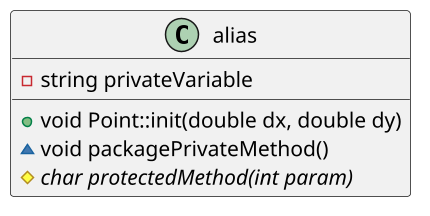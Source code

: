 @startuml
scale 1.5
class alias {
    +void Point::init(double dx, double dy)
    -string privateVariable
    ~void packagePrivateMethod()
    #{abstract} char protectedMethod(int param)
}

@enduml

@startuml

	Class Stage
	Class Timeout {
		+constructor:function(cfg)
		+timeout:function(ctx)
		+overdue:function(ctx)
		+stage: Stage
	}
 	Stage <|-- Timeout

@enduml